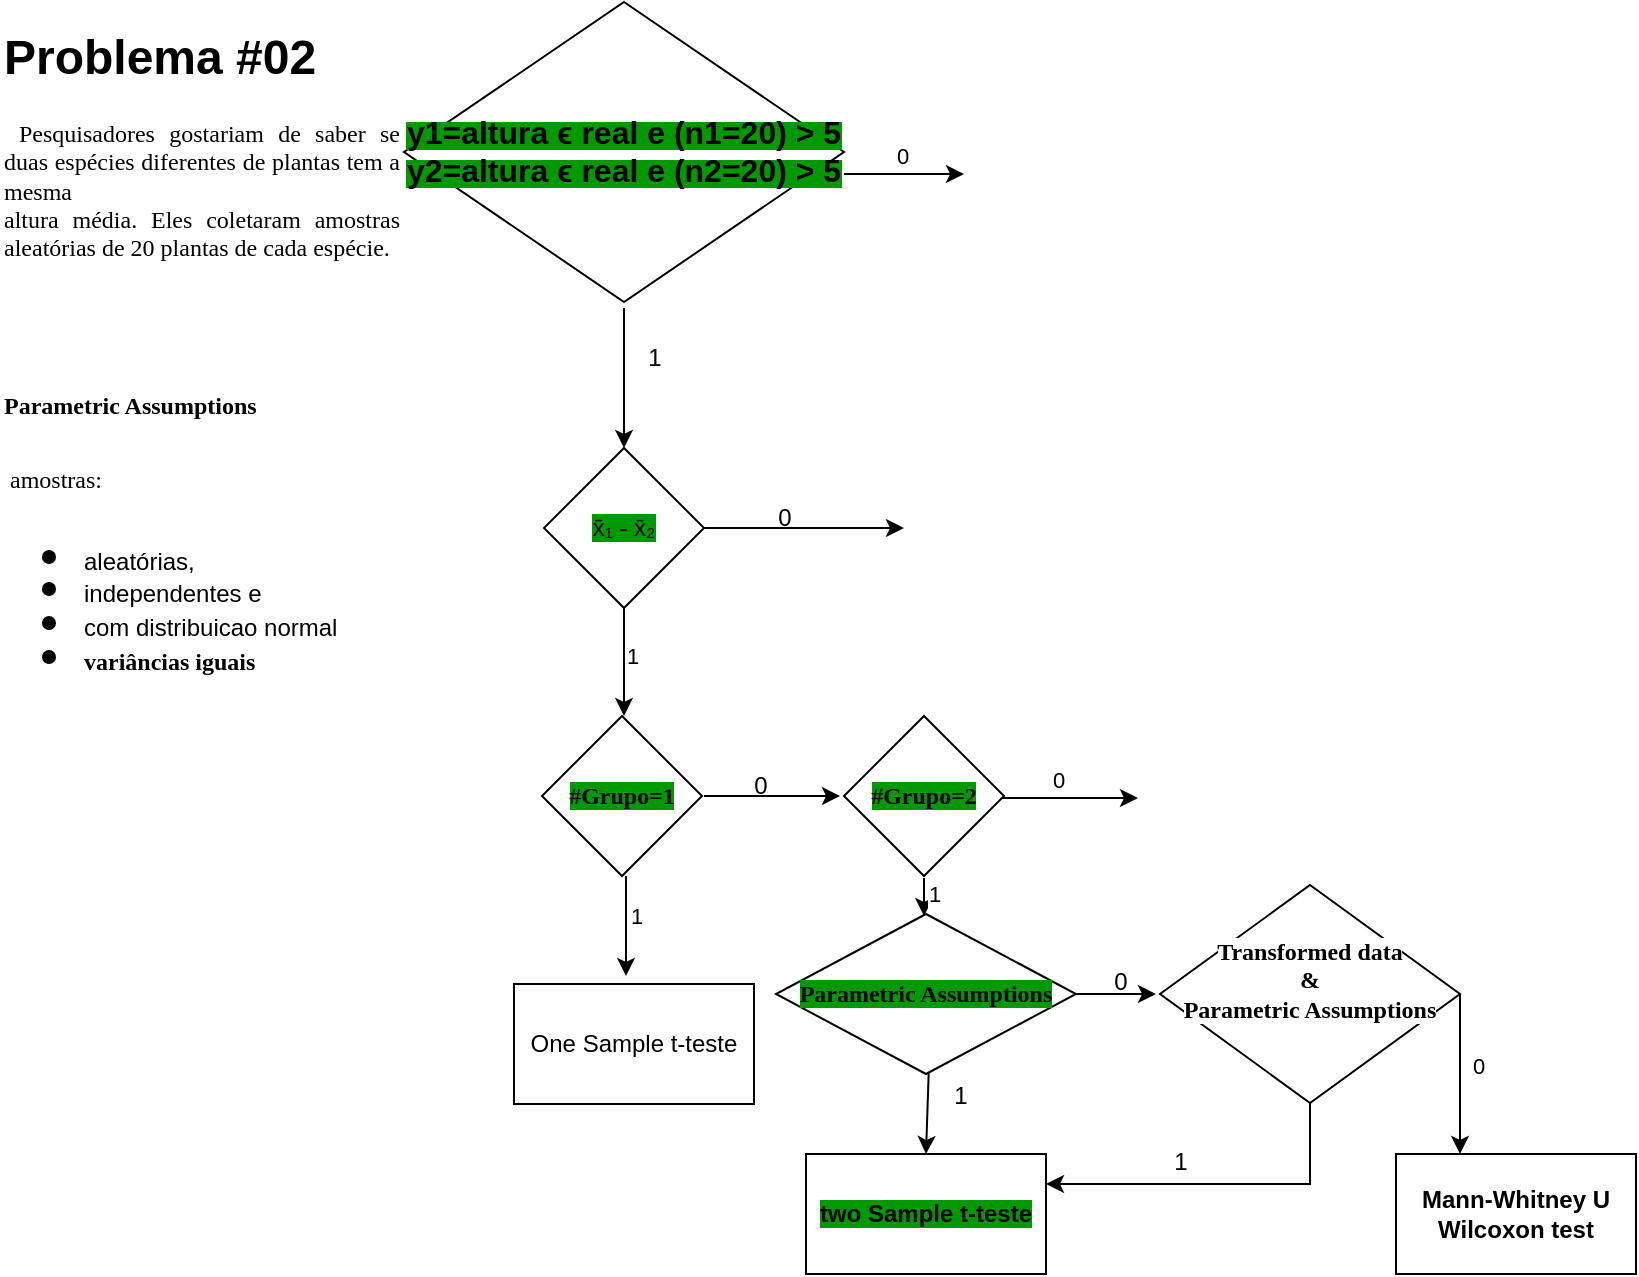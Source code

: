<mxfile version="26.2.13">
  <diagram name="Problema#2" id="ktf2dQ1nNNdkRA_iwsjH">
    <mxGraphModel dx="874" dy="473" grid="1" gridSize="10" guides="1" tooltips="1" connect="1" arrows="1" fold="1" page="1" pageScale="1" pageWidth="850" pageHeight="1100" math="0" shadow="0">
      <root>
        <mxCell id="Va2pjjKbxWWMBGstHyXT-0" />
        <mxCell id="Va2pjjKbxWWMBGstHyXT-1" parent="Va2pjjKbxWWMBGstHyXT-0" />
        <mxCell id="Va2pjjKbxWWMBGstHyXT-2" value="&lt;span style=&quot;background-color: rgb(0, 153, 0);&quot;&gt;&lt;b style=&quot;&quot;&gt;&lt;span style=&quot;font-size: 12pt; line-height: 115%;&quot;&gt;y1=altura&amp;nbsp;&lt;/span&gt;&lt;span style=&quot;font-size: 12pt; line-height: 115%; font-family: Calibri, sans-serif;&quot;&gt;ϵ&lt;/span&gt;&lt;span style=&quot;font-size: 12pt; line-height: 115%; font-family: Calibri, sans-serif;&quot;&gt; real e (n1=20) &amp;gt; 5&lt;/span&gt;&lt;/b&gt;&lt;/span&gt;&lt;div&gt;&lt;span style=&quot;background-color: rgb(0, 153, 0);&quot;&gt;&lt;b&gt;&lt;span style=&quot;font-size: 12pt; line-height: 18.4px;&quot;&gt;y2=altura&amp;nbsp;&lt;/span&gt;&lt;span style=&quot;font-size: 12pt; line-height: 18.4px; font-family: Calibri, sans-serif;&quot;&gt;ϵ&lt;/span&gt;&lt;span style=&quot;font-size: 12pt; line-height: 18.4px; font-family: Calibri, sans-serif;&quot;&gt;&amp;nbsp;real e (n2=20) &amp;gt; 5&lt;/span&gt;&lt;/b&gt;&lt;b style=&quot;&quot;&gt;&lt;span style=&quot;font-size: 12pt; line-height: 115%; font-family: Calibri, sans-serif;&quot;&gt;&lt;/span&gt;&lt;/b&gt;&lt;/span&gt;&lt;/div&gt;" style="rhombus;whiteSpace=wrap;html=1;" parent="Va2pjjKbxWWMBGstHyXT-1" vertex="1">
          <mxGeometry x="222" y="3" width="220" height="150" as="geometry" />
        </mxCell>
        <mxCell id="Va2pjjKbxWWMBGstHyXT-3" value="" style="endArrow=classic;html=1;rounded=0;exitX=1;exitY=0.5;exitDx=0;exitDy=0;" parent="Va2pjjKbxWWMBGstHyXT-1" edge="1">
          <mxGeometry width="50" height="50" relative="1" as="geometry">
            <mxPoint x="442" y="89" as="sourcePoint" />
            <mxPoint x="502" y="89" as="targetPoint" />
          </mxGeometry>
        </mxCell>
        <mxCell id="Va2pjjKbxWWMBGstHyXT-4" value="0" style="edgeLabel;html=1;align=center;verticalAlign=middle;resizable=0;points=[];" parent="Va2pjjKbxWWMBGstHyXT-3" vertex="1" connectable="0">
          <mxGeometry x="-0.044" y="9" relative="1" as="geometry">
            <mxPoint as="offset" />
          </mxGeometry>
        </mxCell>
        <mxCell id="Va2pjjKbxWWMBGstHyXT-5" value="" style="endArrow=classic;html=1;rounded=0;exitX=0.5;exitY=1;exitDx=0;exitDy=0;" parent="Va2pjjKbxWWMBGstHyXT-1" edge="1">
          <mxGeometry width="50" height="50" relative="1" as="geometry">
            <mxPoint x="332" y="156" as="sourcePoint" />
            <mxPoint x="332" y="226" as="targetPoint" />
          </mxGeometry>
        </mxCell>
        <mxCell id="Va2pjjKbxWWMBGstHyXT-6" value="1" style="text;html=1;align=center;verticalAlign=middle;resizable=0;points=[];autosize=1;strokeColor=none;fillColor=none;" parent="Va2pjjKbxWWMBGstHyXT-1" vertex="1">
          <mxGeometry x="332" y="166" width="30" height="30" as="geometry" />
        </mxCell>
        <mxCell id="Va2pjjKbxWWMBGstHyXT-7" value="&lt;span style=&quot;background-color: rgb(0, 153, 0);&quot;&gt;x̄₁ - x̄₂&lt;/span&gt;" style="rhombus;whiteSpace=wrap;html=1;" parent="Va2pjjKbxWWMBGstHyXT-1" vertex="1">
          <mxGeometry x="292" y="226" width="80" height="80" as="geometry" />
        </mxCell>
        <mxCell id="Va2pjjKbxWWMBGstHyXT-8" value="" style="endArrow=classic;html=1;rounded=0;exitX=1;exitY=0.5;exitDx=0;exitDy=0;" parent="Va2pjjKbxWWMBGstHyXT-1" source="Va2pjjKbxWWMBGstHyXT-7" edge="1">
          <mxGeometry width="50" height="50" relative="1" as="geometry">
            <mxPoint x="412" y="296" as="sourcePoint" />
            <mxPoint x="472" y="266" as="targetPoint" />
          </mxGeometry>
        </mxCell>
        <mxCell id="Va2pjjKbxWWMBGstHyXT-9" value="0" style="text;html=1;align=center;verticalAlign=middle;resizable=0;points=[];autosize=1;strokeColor=none;fillColor=none;" parent="Va2pjjKbxWWMBGstHyXT-1" vertex="1">
          <mxGeometry x="397" y="246" width="30" height="30" as="geometry" />
        </mxCell>
        <mxCell id="Va2pjjKbxWWMBGstHyXT-10" value="" style="endArrow=classic;html=1;rounded=0;exitX=0.5;exitY=1;exitDx=0;exitDy=0;" parent="Va2pjjKbxWWMBGstHyXT-1" source="Va2pjjKbxWWMBGstHyXT-7" edge="1">
          <mxGeometry width="50" height="50" relative="1" as="geometry">
            <mxPoint x="412" y="296" as="sourcePoint" />
            <mxPoint x="332" y="360" as="targetPoint" />
          </mxGeometry>
        </mxCell>
        <mxCell id="Va2pjjKbxWWMBGstHyXT-11" value="1" style="edgeLabel;html=1;align=center;verticalAlign=middle;resizable=0;points=[];" parent="Va2pjjKbxWWMBGstHyXT-10" vertex="1" connectable="0">
          <mxGeometry x="-0.125" y="4" relative="1" as="geometry">
            <mxPoint as="offset" />
          </mxGeometry>
        </mxCell>
        <mxCell id="Va2pjjKbxWWMBGstHyXT-12" value="&lt;h1 style=&quot;text-align: justify; margin-top: 0px;&quot;&gt;Problema #02&lt;/h1&gt;&lt;p&gt;&lt;/p&gt;&lt;p style=&quot;text-align: justify;&quot;&gt;&lt;span style=&quot;background-color: transparent; color: light-dark(rgb(0, 0, 0), rgb(255, 255, 255));&quot;&gt;&lt;b&gt;&amp;nbsp;&lt;/b&gt;&lt;font face=&quot;Times New Roman&quot;&gt;Pesquisadores gostariam de saber se duas espécies diferentes de plantas tem a mesma&lt;br&gt;&lt;/font&gt;&lt;/span&gt;&lt;span style=&quot;background-color: transparent; color: light-dark(rgb(0, 0, 0), rgb(255, 255, 255));&quot;&gt;&lt;font face=&quot;Times New Roman&quot;&gt;altura média. Eles coletaram amostras aleatórias de 20 plantas de cada espécie.&lt;/font&gt;&lt;/span&gt;&lt;/p&gt;&lt;p&gt;&lt;/p&gt;" style="text;html=1;whiteSpace=wrap;overflow=hidden;rounded=0;" parent="Va2pjjKbxWWMBGstHyXT-1" vertex="1">
          <mxGeometry x="20" y="10" width="200" height="160" as="geometry" />
        </mxCell>
        <mxCell id="Va2pjjKbxWWMBGstHyXT-13" value="&lt;div style=&quot;line-height: 70%;&quot;&gt;&lt;h1 style=&quot;margin-top: 0px; line-height: 70%;&quot;&gt;&lt;b style=&quot;font-family: &amp;quot;Times New Roman&amp;quot;; font-size: 12px; text-align: center;&quot;&gt;Parametric Assumptions&lt;/b&gt;&lt;font face=&quot;Times New Roman&quot;&gt;&lt;span style=&quot;background-color: transparent; color: light-dark(rgb(0, 0, 0), rgb(255, 255, 255)); font-size: 12px; font-weight: normal; line-height: 70%;&quot;&gt;&lt;/span&gt;&lt;/font&gt;&lt;/h1&gt;&lt;h1 style=&quot;margin-top: 0px; line-height: 70%;&quot;&gt;&lt;font face=&quot;Times New Roman&quot;&gt;&lt;span style=&quot;background-color: transparent; color: light-dark(rgb(0, 0, 0), rgb(255, 255, 255)); font-size: 12px; font-weight: normal; line-height: 70%;&quot;&gt;&amp;nbsp;&lt;/span&gt;&lt;span style=&quot;background-color: transparent; color: light-dark(rgb(0, 0, 0), rgb(255, 255, 255)); font-weight: normal; font-size: 12px; line-height: 70%;&quot;&gt;amostras:&lt;/span&gt;&lt;span style=&quot;background-color: transparent; color: light-dark(rgb(0, 0, 0), rgb(255, 255, 255)); font-size: 12px; font-weight: normal; line-height: 70%;&quot;&gt;&amp;nbsp;&lt;/span&gt;&lt;/font&gt;&lt;/h1&gt;&lt;h1 style=&quot;margin-top: 0px; line-height: 70%;&quot;&gt;&lt;ul&gt;&lt;li&gt;&lt;span style=&quot;background-color: transparent; color: light-dark(rgb(0, 0, 0), rgb(255, 255, 255)); font-size: 12px; font-weight: normal; line-height: 70%;&quot;&gt;aleatórias,&amp;nbsp;&lt;/span&gt;&lt;/li&gt;&lt;li&gt;&lt;span style=&quot;background-color: transparent; color: light-dark(rgb(0, 0, 0), rgb(255, 255, 255)); font-size: 12px; font-weight: normal; line-height: 70%;&quot;&gt;independentes e&amp;nbsp;&lt;/span&gt;&lt;/li&gt;&lt;li&gt;&lt;span style=&quot;background-color: transparent; color: light-dark(rgb(0, 0, 0), rgb(255, 255, 255)); font-size: 12px; font-weight: normal; line-height: 70%;&quot;&gt;com distribuicao normal&lt;/span&gt;&lt;/li&gt;&lt;li&gt;&lt;font face=&quot;Times New Roman&quot; style=&quot;font-size: 12px; line-height: 70%;&quot;&gt;variâncias iguais&lt;/font&gt;&lt;/li&gt;&lt;/ul&gt;&lt;/h1&gt;&lt;/div&gt;" style="text;html=1;whiteSpace=wrap;overflow=hidden;rounded=0;" parent="Va2pjjKbxWWMBGstHyXT-1" vertex="1">
          <mxGeometry x="20" y="186" width="210" height="160" as="geometry" />
        </mxCell>
        <mxCell id="Va2pjjKbxWWMBGstHyXT-14" value="&lt;span style=&quot;background-color: rgb(0, 153, 0);&quot;&gt;&lt;b style=&quot;&quot;&gt;&lt;font face=&quot;Times New Roman&quot;&gt;#Grupo=1&lt;/font&gt;&lt;/b&gt;&lt;/span&gt;" style="rhombus;whiteSpace=wrap;html=1;" parent="Va2pjjKbxWWMBGstHyXT-1" vertex="1">
          <mxGeometry x="291" y="360" width="80" height="80" as="geometry" />
        </mxCell>
        <mxCell id="Va2pjjKbxWWMBGstHyXT-15" value="" style="endArrow=classic;html=1;rounded=0;" parent="Va2pjjKbxWWMBGstHyXT-1" edge="1">
          <mxGeometry width="50" height="50" relative="1" as="geometry">
            <mxPoint x="372" y="400" as="sourcePoint" />
            <mxPoint x="440" y="400" as="targetPoint" />
          </mxGeometry>
        </mxCell>
        <mxCell id="Va2pjjKbxWWMBGstHyXT-16" value="" style="endArrow=classic;html=1;rounded=0;exitX=0.475;exitY=1;exitDx=0;exitDy=0;exitPerimeter=0;" parent="Va2pjjKbxWWMBGstHyXT-1" edge="1">
          <mxGeometry width="50" height="50" relative="1" as="geometry">
            <mxPoint x="333" y="440" as="sourcePoint" />
            <mxPoint x="333" y="490" as="targetPoint" />
          </mxGeometry>
        </mxCell>
        <mxCell id="Va2pjjKbxWWMBGstHyXT-17" value="1" style="edgeLabel;html=1;align=center;verticalAlign=middle;resizable=0;points=[];" parent="Va2pjjKbxWWMBGstHyXT-16" vertex="1" connectable="0">
          <mxGeometry x="-0.2" y="5" relative="1" as="geometry">
            <mxPoint as="offset" />
          </mxGeometry>
        </mxCell>
        <mxCell id="Va2pjjKbxWWMBGstHyXT-18" value="0" style="text;html=1;align=center;verticalAlign=middle;resizable=0;points=[];autosize=1;strokeColor=none;fillColor=none;" parent="Va2pjjKbxWWMBGstHyXT-1" vertex="1">
          <mxGeometry x="385" y="380" width="30" height="30" as="geometry" />
        </mxCell>
        <mxCell id="Va2pjjKbxWWMBGstHyXT-19" value="One Sample t-teste" style="rounded=0;whiteSpace=wrap;html=1;" parent="Va2pjjKbxWWMBGstHyXT-1" vertex="1">
          <mxGeometry x="277" y="494" width="120" height="60" as="geometry" />
        </mxCell>
        <mxCell id="Va2pjjKbxWWMBGstHyXT-20" value="&lt;span style=&quot;background-color: rgb(0, 153, 0);&quot;&gt;&lt;b style=&quot;&quot;&gt;&lt;font style=&quot;&quot; face=&quot;Times New Roman&quot;&gt;#Grupo=2&lt;/font&gt;&lt;/b&gt;&lt;/span&gt;" style="rhombus;whiteSpace=wrap;html=1;" parent="Va2pjjKbxWWMBGstHyXT-1" vertex="1">
          <mxGeometry x="442" y="360" width="80" height="80" as="geometry" />
        </mxCell>
        <mxCell id="Va2pjjKbxWWMBGstHyXT-21" value="" style="endArrow=classic;html=1;rounded=0;" parent="Va2pjjKbxWWMBGstHyXT-1" edge="1">
          <mxGeometry width="50" height="50" relative="1" as="geometry">
            <mxPoint x="521" y="401" as="sourcePoint" />
            <mxPoint x="589" y="401" as="targetPoint" />
          </mxGeometry>
        </mxCell>
        <mxCell id="Va2pjjKbxWWMBGstHyXT-22" value="0" style="edgeLabel;html=1;align=center;verticalAlign=middle;resizable=0;points=[];" parent="Va2pjjKbxWWMBGstHyXT-21" vertex="1" connectable="0">
          <mxGeometry x="-0.176" y="9" relative="1" as="geometry">
            <mxPoint as="offset" />
          </mxGeometry>
        </mxCell>
        <mxCell id="Va2pjjKbxWWMBGstHyXT-23" value="" style="endArrow=classic;html=1;rounded=0;exitX=0.475;exitY=1;exitDx=0;exitDy=0;exitPerimeter=0;" parent="Va2pjjKbxWWMBGstHyXT-1" edge="1">
          <mxGeometry width="50" height="50" relative="1" as="geometry">
            <mxPoint x="482" y="441" as="sourcePoint" />
            <mxPoint x="482" y="460" as="targetPoint" />
          </mxGeometry>
        </mxCell>
        <mxCell id="Va2pjjKbxWWMBGstHyXT-24" value="1" style="edgeLabel;html=1;align=center;verticalAlign=middle;resizable=0;points=[];fillColor=#009900;" parent="Va2pjjKbxWWMBGstHyXT-23" vertex="1" connectable="0">
          <mxGeometry x="-0.2" y="5" relative="1" as="geometry">
            <mxPoint as="offset" />
          </mxGeometry>
        </mxCell>
        <mxCell id="Va2pjjKbxWWMBGstHyXT-25" value="&lt;b style=&quot;background-color: rgb(0, 153, 0);&quot;&gt;two Sample t-teste&lt;/b&gt;" style="rounded=0;whiteSpace=wrap;html=1;" parent="Va2pjjKbxWWMBGstHyXT-1" vertex="1">
          <mxGeometry x="423" y="579" width="120" height="60" as="geometry" />
        </mxCell>
        <mxCell id="_OHJBcZ_0HfZr-QbX64Y-5" value="&lt;font face=&quot;Times New Roman&quot;&gt;&lt;span style=&quot;background-color: rgb(0, 153, 0);&quot;&gt;&lt;b&gt;Parametric Assumptions&lt;/b&gt;&lt;/span&gt;&lt;/font&gt;" style="rhombus;whiteSpace=wrap;html=1;" parent="Va2pjjKbxWWMBGstHyXT-1" vertex="1">
          <mxGeometry x="408" y="459" width="150" height="80" as="geometry" />
        </mxCell>
        <mxCell id="_OHJBcZ_0HfZr-QbX64Y-6" value="" style="endArrow=classic;html=1;rounded=0;entryX=0.5;entryY=0;entryDx=0;entryDy=0;" parent="Va2pjjKbxWWMBGstHyXT-1" target="Va2pjjKbxWWMBGstHyXT-25" edge="1">
          <mxGeometry width="50" height="50" relative="1" as="geometry">
            <mxPoint x="484.348" y="538.119" as="sourcePoint" />
            <mxPoint x="484" y="560" as="targetPoint" />
          </mxGeometry>
        </mxCell>
        <mxCell id="_OHJBcZ_0HfZr-QbX64Y-7" value="1" style="text;html=1;align=center;verticalAlign=middle;resizable=0;points=[];autosize=1;strokeColor=none;fillColor=none;" parent="Va2pjjKbxWWMBGstHyXT-1" vertex="1">
          <mxGeometry x="485" y="535" width="30" height="30" as="geometry" />
        </mxCell>
        <mxCell id="_OHJBcZ_0HfZr-QbX64Y-8" value="" style="endArrow=classic;html=1;rounded=0;exitX=1;exitY=0.5;exitDx=0;exitDy=0;entryX=1.1;entryY=0.7;entryDx=0;entryDy=0;entryPerimeter=0;" parent="Va2pjjKbxWWMBGstHyXT-1" source="_OHJBcZ_0HfZr-QbX64Y-5" target="_OHJBcZ_0HfZr-QbX64Y-10" edge="1">
          <mxGeometry width="50" height="50" relative="1" as="geometry">
            <mxPoint x="360" y="470" as="sourcePoint" />
            <mxPoint x="620" y="500" as="targetPoint" />
          </mxGeometry>
        </mxCell>
        <mxCell id="_OHJBcZ_0HfZr-QbX64Y-9" value="&lt;b style=&quot;background-color: rgb(255, 255, 255);&quot;&gt;Mann-Whitney U&lt;/b&gt;&lt;div&gt;&lt;b style=&quot;background-color: rgb(255, 255, 255);&quot;&gt;Wilcoxon test&lt;/b&gt;&lt;/div&gt;" style="rounded=0;whiteSpace=wrap;html=1;" parent="Va2pjjKbxWWMBGstHyXT-1" vertex="1">
          <mxGeometry x="718" y="579" width="120" height="60" as="geometry" />
        </mxCell>
        <mxCell id="_OHJBcZ_0HfZr-QbX64Y-10" value="0" style="text;html=1;align=center;verticalAlign=middle;resizable=0;points=[];autosize=1;strokeColor=none;fillColor=none;" parent="Va2pjjKbxWWMBGstHyXT-1" vertex="1">
          <mxGeometry x="565" y="478" width="30" height="30" as="geometry" />
        </mxCell>
        <mxCell id="_OHJBcZ_0HfZr-QbX64Y-18" style="edgeStyle=orthogonalEdgeStyle;rounded=0;orthogonalLoop=1;jettySize=auto;html=1;exitX=0.5;exitY=1;exitDx=0;exitDy=0;entryX=1;entryY=0.25;entryDx=0;entryDy=0;" parent="Va2pjjKbxWWMBGstHyXT-1" source="_OHJBcZ_0HfZr-QbX64Y-11" target="Va2pjjKbxWWMBGstHyXT-25" edge="1">
          <mxGeometry relative="1" as="geometry" />
        </mxCell>
        <mxCell id="_OHJBcZ_0HfZr-QbX64Y-11" value="&lt;font face=&quot;Times New Roman&quot;&gt;&lt;span style=&quot;background-color: rgb(255, 255, 255);&quot;&gt;&lt;b style=&quot;&quot;&gt;Transformed data&lt;/b&gt;&lt;/span&gt;&lt;/font&gt;&lt;div&gt;&lt;font face=&quot;Times New Roman&quot;&gt;&lt;b style=&quot;background-color: rgb(255, 255, 255);&quot;&gt;&amp;amp;&lt;/b&gt;&lt;/font&gt;&lt;/div&gt;&lt;div&gt;&lt;font face=&quot;Times New Roman&quot;&gt;&lt;b style=&quot;background-color: rgb(255, 255, 255);&quot;&gt;Parametric Assumptions&lt;br&gt;&lt;/b&gt;&lt;/font&gt;&lt;div&gt;&lt;font face=&quot;Times New Roman&quot;&gt;&lt;span style=&quot;background-color: rgb(0, 153, 0);&quot;&gt;&lt;b&gt;&lt;br&gt;&lt;/b&gt;&lt;/span&gt;&lt;/font&gt;&lt;/div&gt;&lt;/div&gt;" style="rhombus;whiteSpace=wrap;html=1;" parent="Va2pjjKbxWWMBGstHyXT-1" vertex="1">
          <mxGeometry x="600" y="444.5" width="150" height="109" as="geometry" />
        </mxCell>
        <mxCell id="_OHJBcZ_0HfZr-QbX64Y-15" value="" style="endArrow=classic;html=1;rounded=0;exitX=1;exitY=0.5;exitDx=0;exitDy=0;entryX=0.5;entryY=0;entryDx=0;entryDy=0;" parent="Va2pjjKbxWWMBGstHyXT-1" source="_OHJBcZ_0HfZr-QbX64Y-11" edge="1">
          <mxGeometry width="50" height="50" relative="1" as="geometry">
            <mxPoint x="360" y="470" as="sourcePoint" />
            <mxPoint x="750" y="579" as="targetPoint" />
          </mxGeometry>
        </mxCell>
        <mxCell id="_OHJBcZ_0HfZr-QbX64Y-16" value="0" style="edgeLabel;html=1;align=center;verticalAlign=middle;resizable=0;points=[];" parent="_OHJBcZ_0HfZr-QbX64Y-15" vertex="1" connectable="0">
          <mxGeometry x="-0.1" y="9" relative="1" as="geometry">
            <mxPoint as="offset" />
          </mxGeometry>
        </mxCell>
        <mxCell id="_OHJBcZ_0HfZr-QbX64Y-20" value="1" style="text;html=1;align=center;verticalAlign=middle;resizable=0;points=[];autosize=1;strokeColor=none;fillColor=none;" parent="Va2pjjKbxWWMBGstHyXT-1" vertex="1">
          <mxGeometry x="595" y="568" width="30" height="30" as="geometry" />
        </mxCell>
      </root>
    </mxGraphModel>
  </diagram>
</mxfile>
